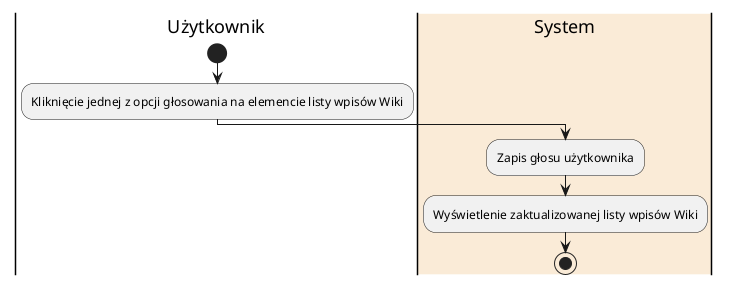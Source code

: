 @startuml
|Użytkownik|
start
:Kliknięcie jednej z opcji głosowania na elemencie listy wpisów Wiki;
|#AntiqueWhite|System|
:Zapis głosu użytkownika;
|#AntiqueWhite|System|
:Wyświetlenie zaktualizowanej listy wpisów Wiki;
stop
@enduml